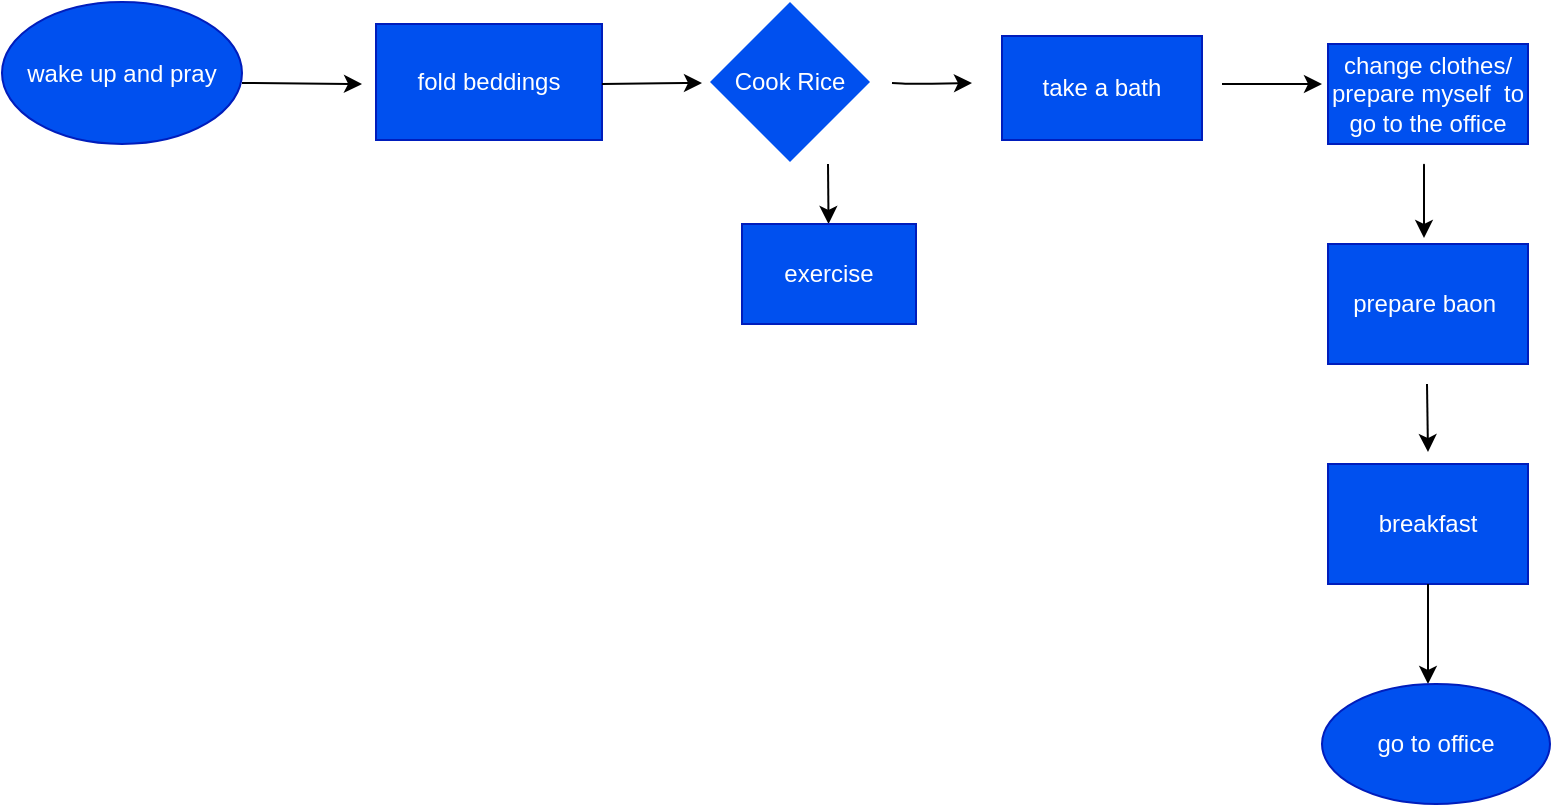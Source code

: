 <mxfile version="14.9.7" type="github">
  <diagram id="prtHgNgQTEPvFCAcTncT" name="Page-1">
    <mxGraphModel dx="868" dy="451" grid="1" gridSize="10" guides="1" tooltips="1" connect="1" arrows="1" fold="1" page="1" pageScale="1" pageWidth="827" pageHeight="1169" math="0" shadow="0">
      <root>
        <mxCell id="0" />
        <mxCell id="1" parent="0" />
        <mxCell id="FxtruJN3R3AedCaF8eoS-4" value="fold beddings" style="rounded=0;whiteSpace=wrap;html=1;strokeColor=#001DBC;fontColor=#ffffff;fillColor=#0050EF;" vertex="1" parent="1">
          <mxGeometry x="207" y="140" width="113" height="58" as="geometry" />
        </mxCell>
        <mxCell id="FxtruJN3R3AedCaF8eoS-12" value="Cook Rice" style="rhombus;whiteSpace=wrap;html=1;fontColor=#ffffff;strokeColor=none;fillColor=#0050EF;" vertex="1" parent="1">
          <mxGeometry x="374" y="129" width="80" height="80" as="geometry" />
        </mxCell>
        <mxCell id="FxtruJN3R3AedCaF8eoS-15" value="" style="endArrow=classic;html=1;" edge="1" parent="1" target="FxtruJN3R3AedCaF8eoS-16">
          <mxGeometry width="50" height="50" relative="1" as="geometry">
            <mxPoint x="433" y="210" as="sourcePoint" />
            <mxPoint x="433" y="250" as="targetPoint" />
          </mxGeometry>
        </mxCell>
        <mxCell id="FxtruJN3R3AedCaF8eoS-16" value="exercise" style="rounded=0;whiteSpace=wrap;html=1;fillColor=#0050ef;fontColor=#ffffff;strokeColor=#001DBC;" vertex="1" parent="1">
          <mxGeometry x="390" y="240" width="87" height="50" as="geometry" />
        </mxCell>
        <mxCell id="FxtruJN3R3AedCaF8eoS-17" value="" style="endArrow=classic;html=1;" edge="1" parent="1">
          <mxGeometry width="50" height="50" relative="1" as="geometry">
            <mxPoint x="320" y="170" as="sourcePoint" />
            <mxPoint x="370" y="169.5" as="targetPoint" />
            <Array as="points">
              <mxPoint x="360" y="169.5" />
            </Array>
          </mxGeometry>
        </mxCell>
        <mxCell id="FxtruJN3R3AedCaF8eoS-18" value="" style="endArrow=classic;html=1;" edge="1" parent="1">
          <mxGeometry width="50" height="50" relative="1" as="geometry">
            <mxPoint x="140" y="169.5" as="sourcePoint" />
            <mxPoint x="200" y="170" as="targetPoint" />
          </mxGeometry>
        </mxCell>
        <mxCell id="FxtruJN3R3AedCaF8eoS-19" value="" style="endArrow=classic;html=1;" edge="1" parent="1">
          <mxGeometry width="50" height="50" relative="1" as="geometry">
            <mxPoint x="465" y="169.5" as="sourcePoint" />
            <mxPoint x="505" y="169.5" as="targetPoint" />
            <Array as="points">
              <mxPoint x="475" y="170" />
            </Array>
          </mxGeometry>
        </mxCell>
        <mxCell id="FxtruJN3R3AedCaF8eoS-20" value="take a bath" style="rounded=0;whiteSpace=wrap;html=1;fillColor=#0050ef;fontColor=#ffffff;strokeColor=#001DBC;" vertex="1" parent="1">
          <mxGeometry x="520" y="146" width="100" height="52" as="geometry" />
        </mxCell>
        <mxCell id="FxtruJN3R3AedCaF8eoS-21" value="" style="endArrow=classic;html=1;" edge="1" parent="1">
          <mxGeometry width="50" height="50" relative="1" as="geometry">
            <mxPoint x="630" y="170" as="sourcePoint" />
            <mxPoint x="680" y="170" as="targetPoint" />
          </mxGeometry>
        </mxCell>
        <mxCell id="FxtruJN3R3AedCaF8eoS-22" value="change clothes/ prepare myself&amp;nbsp; to go to the office" style="rounded=0;whiteSpace=wrap;html=1;fillColor=#0050ef;strokeColor=#001DBC;fontColor=#ffffff;" vertex="1" parent="1">
          <mxGeometry x="683" y="150" width="100" height="50" as="geometry" />
        </mxCell>
        <mxCell id="FxtruJN3R3AedCaF8eoS-24" value="prepare baon&amp;nbsp;" style="rounded=0;whiteSpace=wrap;html=1;strokeColor=#001DBC;fillColor=#0050ef;fontColor=#ffffff;" vertex="1" parent="1">
          <mxGeometry x="683" y="250" width="100" height="60" as="geometry" />
        </mxCell>
        <mxCell id="FxtruJN3R3AedCaF8eoS-25" value="wake up and pray" style="ellipse;whiteSpace=wrap;html=1;fillColor=#0050ef;fontColor=#ffffff;strokeColor=#001DBC;" vertex="1" parent="1">
          <mxGeometry x="20" y="129" width="120" height="71" as="geometry" />
        </mxCell>
        <mxCell id="FxtruJN3R3AedCaF8eoS-26" value="breakfast" style="rounded=0;whiteSpace=wrap;html=1;strokeColor=#001DBC;fontColor=#ffffff;fillColor=#0050EF;" vertex="1" parent="1">
          <mxGeometry x="683" y="360" width="100" height="60" as="geometry" />
        </mxCell>
        <mxCell id="FxtruJN3R3AedCaF8eoS-27" value="" style="endArrow=classic;html=1;" edge="1" parent="1">
          <mxGeometry width="50" height="50" relative="1" as="geometry">
            <mxPoint x="732.5" y="320" as="sourcePoint" />
            <mxPoint x="733" y="354" as="targetPoint" />
          </mxGeometry>
        </mxCell>
        <mxCell id="FxtruJN3R3AedCaF8eoS-33" value="" style="endArrow=classic;html=1;" edge="1" parent="1">
          <mxGeometry width="50" height="50" relative="1" as="geometry">
            <mxPoint x="731" y="217" as="sourcePoint" />
            <mxPoint x="731" y="247" as="targetPoint" />
            <Array as="points">
              <mxPoint x="731" y="207" />
            </Array>
          </mxGeometry>
        </mxCell>
        <mxCell id="FxtruJN3R3AedCaF8eoS-35" value="" style="endArrow=classic;html=1;startArrow=none;exitX=0.5;exitY=1;exitDx=0;exitDy=0;" edge="1" parent="1" source="FxtruJN3R3AedCaF8eoS-26">
          <mxGeometry width="50" height="50" relative="1" as="geometry">
            <mxPoint x="720" y="490" as="sourcePoint" />
            <mxPoint x="733" y="470" as="targetPoint" />
          </mxGeometry>
        </mxCell>
        <mxCell id="FxtruJN3R3AedCaF8eoS-29" value="go to office" style="ellipse;whiteSpace=wrap;html=1;fontColor=#ffffff;fillColor=#0050EF;strokeColor=#001DBC;" vertex="1" parent="1">
          <mxGeometry x="680" y="470" width="114" height="60" as="geometry" />
        </mxCell>
      </root>
    </mxGraphModel>
  </diagram>
</mxfile>
